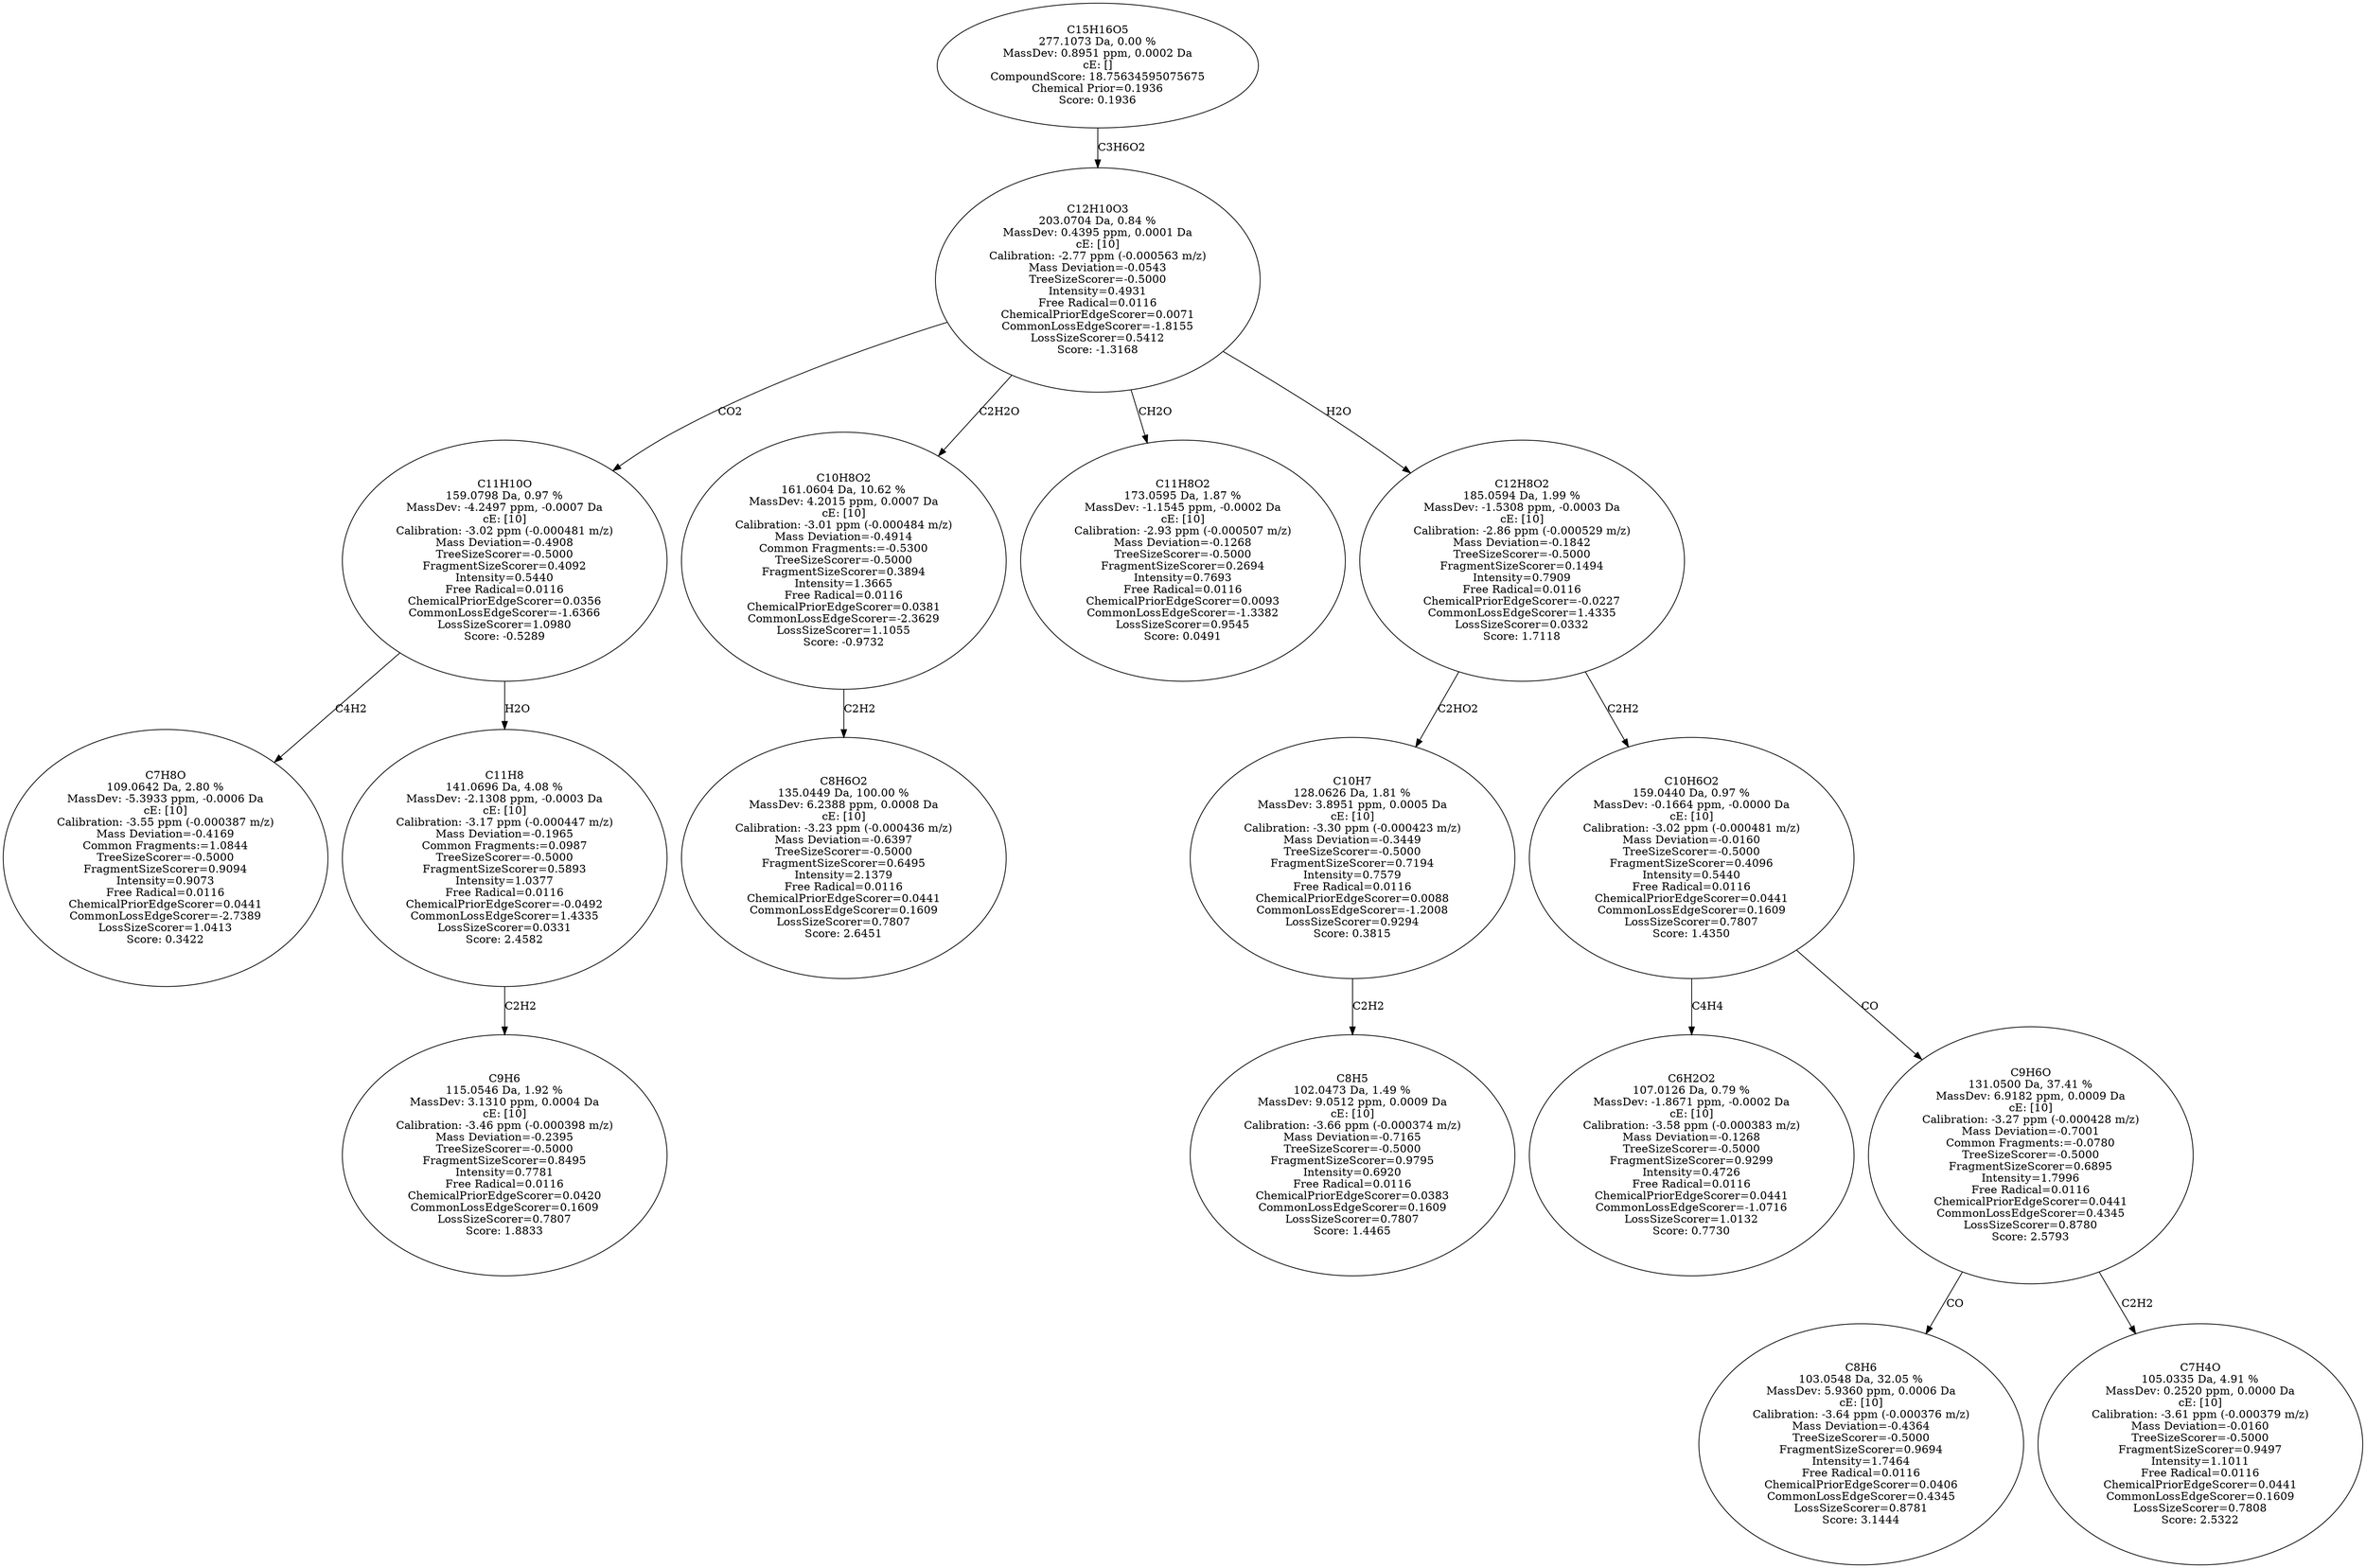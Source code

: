 strict digraph {
v1 [label="C7H8O\n109.0642 Da, 2.80 %\nMassDev: -5.3933 ppm, -0.0006 Da\ncE: [10]\nCalibration: -3.55 ppm (-0.000387 m/z)\nMass Deviation=-0.4169\nCommon Fragments:=1.0844\nTreeSizeScorer=-0.5000\nFragmentSizeScorer=0.9094\nIntensity=0.9073\nFree Radical=0.0116\nChemicalPriorEdgeScorer=0.0441\nCommonLossEdgeScorer=-2.7389\nLossSizeScorer=1.0413\nScore: 0.3422"];
v2 [label="C9H6\n115.0546 Da, 1.92 %\nMassDev: 3.1310 ppm, 0.0004 Da\ncE: [10]\nCalibration: -3.46 ppm (-0.000398 m/z)\nMass Deviation=-0.2395\nTreeSizeScorer=-0.5000\nFragmentSizeScorer=0.8495\nIntensity=0.7781\nFree Radical=0.0116\nChemicalPriorEdgeScorer=0.0420\nCommonLossEdgeScorer=0.1609\nLossSizeScorer=0.7807\nScore: 1.8833"];
v3 [label="C11H8\n141.0696 Da, 4.08 %\nMassDev: -2.1308 ppm, -0.0003 Da\ncE: [10]\nCalibration: -3.17 ppm (-0.000447 m/z)\nMass Deviation=-0.1965\nCommon Fragments:=0.0987\nTreeSizeScorer=-0.5000\nFragmentSizeScorer=0.5893\nIntensity=1.0377\nFree Radical=0.0116\nChemicalPriorEdgeScorer=-0.0492\nCommonLossEdgeScorer=1.4335\nLossSizeScorer=0.0331\nScore: 2.4582"];
v4 [label="C11H10O\n159.0798 Da, 0.97 %\nMassDev: -4.2497 ppm, -0.0007 Da\ncE: [10]\nCalibration: -3.02 ppm (-0.000481 m/z)\nMass Deviation=-0.4908\nTreeSizeScorer=-0.5000\nFragmentSizeScorer=0.4092\nIntensity=0.5440\nFree Radical=0.0116\nChemicalPriorEdgeScorer=0.0356\nCommonLossEdgeScorer=-1.6366\nLossSizeScorer=1.0980\nScore: -0.5289"];
v5 [label="C8H6O2\n135.0449 Da, 100.00 %\nMassDev: 6.2388 ppm, 0.0008 Da\ncE: [10]\nCalibration: -3.23 ppm (-0.000436 m/z)\nMass Deviation=-0.6397\nTreeSizeScorer=-0.5000\nFragmentSizeScorer=0.6495\nIntensity=2.1379\nFree Radical=0.0116\nChemicalPriorEdgeScorer=0.0441\nCommonLossEdgeScorer=0.1609\nLossSizeScorer=0.7807\nScore: 2.6451"];
v6 [label="C10H8O2\n161.0604 Da, 10.62 %\nMassDev: 4.2015 ppm, 0.0007 Da\ncE: [10]\nCalibration: -3.01 ppm (-0.000484 m/z)\nMass Deviation=-0.4914\nCommon Fragments:=-0.5300\nTreeSizeScorer=-0.5000\nFragmentSizeScorer=0.3894\nIntensity=1.3665\nFree Radical=0.0116\nChemicalPriorEdgeScorer=0.0381\nCommonLossEdgeScorer=-2.3629\nLossSizeScorer=1.1055\nScore: -0.9732"];
v7 [label="C11H8O2\n173.0595 Da, 1.87 %\nMassDev: -1.1545 ppm, -0.0002 Da\ncE: [10]\nCalibration: -2.93 ppm (-0.000507 m/z)\nMass Deviation=-0.1268\nTreeSizeScorer=-0.5000\nFragmentSizeScorer=0.2694\nIntensity=0.7693\nFree Radical=0.0116\nChemicalPriorEdgeScorer=0.0093\nCommonLossEdgeScorer=-1.3382\nLossSizeScorer=0.9545\nScore: 0.0491"];
v8 [label="C8H5\n102.0473 Da, 1.49 %\nMassDev: 9.0512 ppm, 0.0009 Da\ncE: [10]\nCalibration: -3.66 ppm (-0.000374 m/z)\nMass Deviation=-0.7165\nTreeSizeScorer=-0.5000\nFragmentSizeScorer=0.9795\nIntensity=0.6920\nFree Radical=0.0116\nChemicalPriorEdgeScorer=0.0383\nCommonLossEdgeScorer=0.1609\nLossSizeScorer=0.7807\nScore: 1.4465"];
v9 [label="C10H7\n128.0626 Da, 1.81 %\nMassDev: 3.8951 ppm, 0.0005 Da\ncE: [10]\nCalibration: -3.30 ppm (-0.000423 m/z)\nMass Deviation=-0.3449\nTreeSizeScorer=-0.5000\nFragmentSizeScorer=0.7194\nIntensity=0.7579\nFree Radical=0.0116\nChemicalPriorEdgeScorer=0.0088\nCommonLossEdgeScorer=-1.2008\nLossSizeScorer=0.9294\nScore: 0.3815"];
v10 [label="C6H2O2\n107.0126 Da, 0.79 %\nMassDev: -1.8671 ppm, -0.0002 Da\ncE: [10]\nCalibration: -3.58 ppm (-0.000383 m/z)\nMass Deviation=-0.1268\nTreeSizeScorer=-0.5000\nFragmentSizeScorer=0.9299\nIntensity=0.4726\nFree Radical=0.0116\nChemicalPriorEdgeScorer=0.0441\nCommonLossEdgeScorer=-1.0716\nLossSizeScorer=1.0132\nScore: 0.7730"];
v11 [label="C8H6\n103.0548 Da, 32.05 %\nMassDev: 5.9360 ppm, 0.0006 Da\ncE: [10]\nCalibration: -3.64 ppm (-0.000376 m/z)\nMass Deviation=-0.4364\nTreeSizeScorer=-0.5000\nFragmentSizeScorer=0.9694\nIntensity=1.7464\nFree Radical=0.0116\nChemicalPriorEdgeScorer=0.0406\nCommonLossEdgeScorer=0.4345\nLossSizeScorer=0.8781\nScore: 3.1444"];
v12 [label="C7H4O\n105.0335 Da, 4.91 %\nMassDev: 0.2520 ppm, 0.0000 Da\ncE: [10]\nCalibration: -3.61 ppm (-0.000379 m/z)\nMass Deviation=-0.0160\nTreeSizeScorer=-0.5000\nFragmentSizeScorer=0.9497\nIntensity=1.1011\nFree Radical=0.0116\nChemicalPriorEdgeScorer=0.0441\nCommonLossEdgeScorer=0.1609\nLossSizeScorer=0.7808\nScore: 2.5322"];
v13 [label="C9H6O\n131.0500 Da, 37.41 %\nMassDev: 6.9182 ppm, 0.0009 Da\ncE: [10]\nCalibration: -3.27 ppm (-0.000428 m/z)\nMass Deviation=-0.7001\nCommon Fragments:=-0.0780\nTreeSizeScorer=-0.5000\nFragmentSizeScorer=0.6895\nIntensity=1.7996\nFree Radical=0.0116\nChemicalPriorEdgeScorer=0.0441\nCommonLossEdgeScorer=0.4345\nLossSizeScorer=0.8780\nScore: 2.5793"];
v14 [label="C10H6O2\n159.0440 Da, 0.97 %\nMassDev: -0.1664 ppm, -0.0000 Da\ncE: [10]\nCalibration: -3.02 ppm (-0.000481 m/z)\nMass Deviation=-0.0160\nTreeSizeScorer=-0.5000\nFragmentSizeScorer=0.4096\nIntensity=0.5440\nFree Radical=0.0116\nChemicalPriorEdgeScorer=0.0441\nCommonLossEdgeScorer=0.1609\nLossSizeScorer=0.7807\nScore: 1.4350"];
v15 [label="C12H8O2\n185.0594 Da, 1.99 %\nMassDev: -1.5308 ppm, -0.0003 Da\ncE: [10]\nCalibration: -2.86 ppm (-0.000529 m/z)\nMass Deviation=-0.1842\nTreeSizeScorer=-0.5000\nFragmentSizeScorer=0.1494\nIntensity=0.7909\nFree Radical=0.0116\nChemicalPriorEdgeScorer=-0.0227\nCommonLossEdgeScorer=1.4335\nLossSizeScorer=0.0332\nScore: 1.7118"];
v16 [label="C12H10O3\n203.0704 Da, 0.84 %\nMassDev: 0.4395 ppm, 0.0001 Da\ncE: [10]\nCalibration: -2.77 ppm (-0.000563 m/z)\nMass Deviation=-0.0543\nTreeSizeScorer=-0.5000\nIntensity=0.4931\nFree Radical=0.0116\nChemicalPriorEdgeScorer=0.0071\nCommonLossEdgeScorer=-1.8155\nLossSizeScorer=0.5412\nScore: -1.3168"];
v17 [label="C15H16O5\n277.1073 Da, 0.00 %\nMassDev: 0.8951 ppm, 0.0002 Da\ncE: []\nCompoundScore: 18.75634595075675\nChemical Prior=0.1936\nScore: 0.1936"];
v4 -> v1 [label="C4H2"];
v3 -> v2 [label="C2H2"];
v4 -> v3 [label="H2O"];
v16 -> v4 [label="CO2"];
v6 -> v5 [label="C2H2"];
v16 -> v6 [label="C2H2O"];
v16 -> v7 [label="CH2O"];
v9 -> v8 [label="C2H2"];
v15 -> v9 [label="C2HO2"];
v14 -> v10 [label="C4H4"];
v13 -> v11 [label="CO"];
v13 -> v12 [label="C2H2"];
v14 -> v13 [label="CO"];
v15 -> v14 [label="C2H2"];
v16 -> v15 [label="H2O"];
v17 -> v16 [label="C3H6O2"];
}